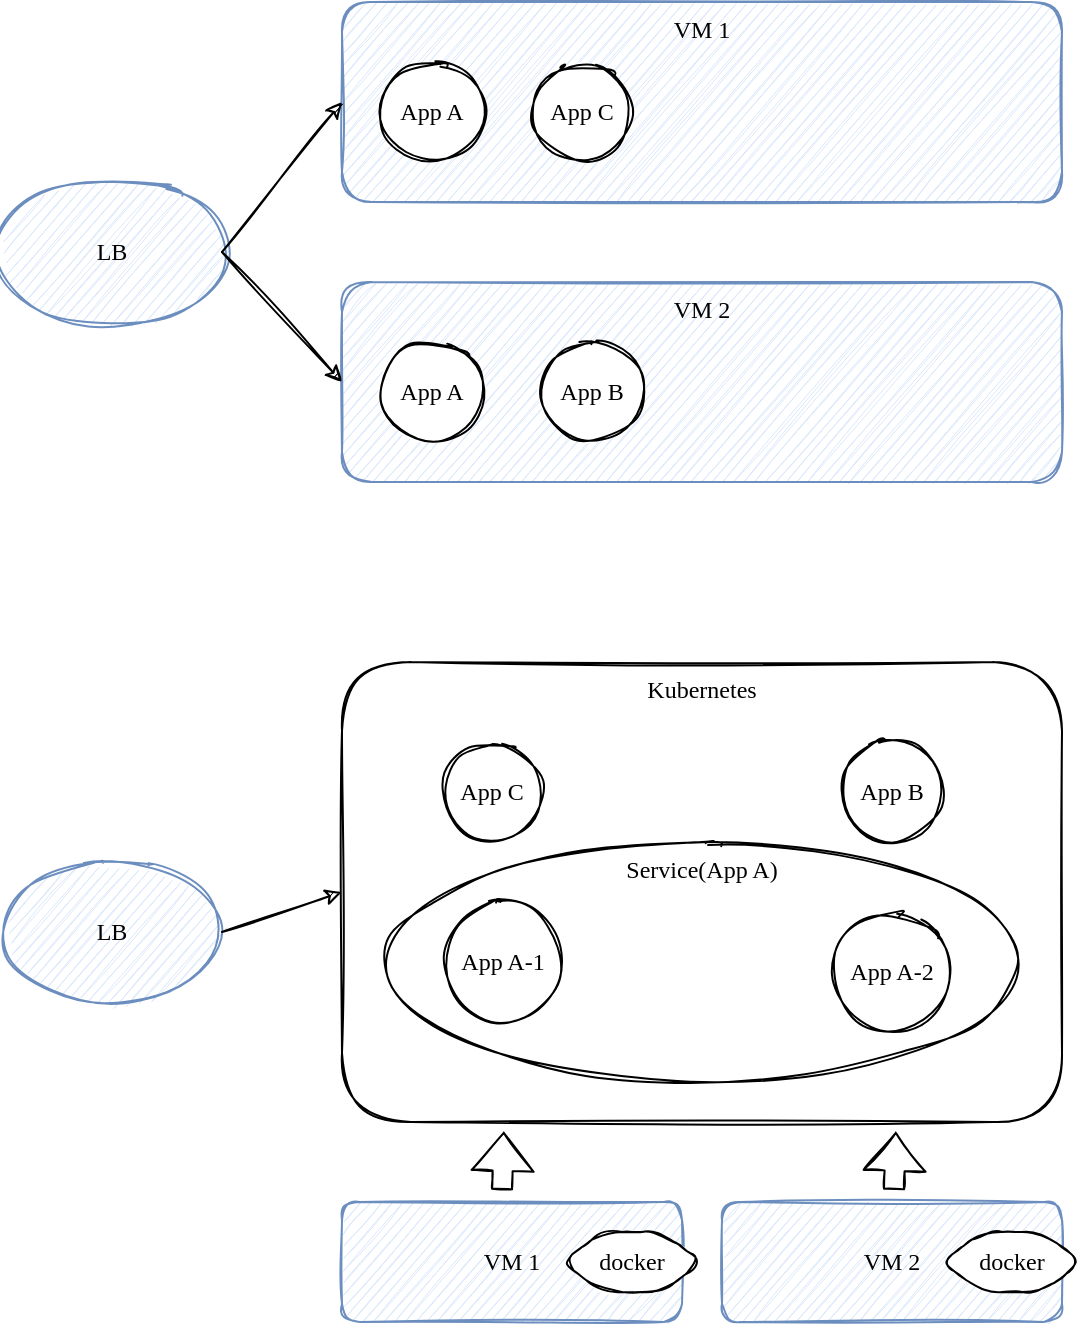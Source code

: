<mxfile version="15.7.3" type="github">
  <diagram id="wxM91KjtH2dgA9Pzv15Z" name="Page-1">
    <mxGraphModel dx="770" dy="535" grid="1" gridSize="10" guides="1" tooltips="1" connect="1" arrows="1" fold="1" page="1" pageScale="1" pageWidth="827" pageHeight="1169" math="0" shadow="0">
      <root>
        <mxCell id="0" />
        <mxCell id="1" parent="0" />
        <mxCell id="xDMgqfDPusgay3Z4_gQc-1" value="LB" style="ellipse;whiteSpace=wrap;html=1;sketch=1;rounded=1;fontFamily=Comic Sans MS;fillColor=#dae8fc;strokeColor=#6c8ebf;" vertex="1" parent="1">
          <mxGeometry x="160" y="160" width="110" height="70" as="geometry" />
        </mxCell>
        <mxCell id="xDMgqfDPusgay3Z4_gQc-2" value="VM 1" style="whiteSpace=wrap;html=1;verticalAlign=top;sketch=1;rounded=1;fillColor=#dae8fc;strokeColor=#6c8ebf;fontFamily=Comic Sans MS;" vertex="1" parent="1">
          <mxGeometry x="330" y="70" width="360" height="100" as="geometry" />
        </mxCell>
        <mxCell id="xDMgqfDPusgay3Z4_gQc-4" value="VM 2" style="whiteSpace=wrap;html=1;verticalAlign=top;sketch=1;rounded=1;fillColor=#dae8fc;strokeColor=#6c8ebf;fontFamily=Comic Sans MS;" vertex="1" parent="1">
          <mxGeometry x="330" y="210" width="360" height="100" as="geometry" />
        </mxCell>
        <mxCell id="xDMgqfDPusgay3Z4_gQc-5" value="App A" style="ellipse;whiteSpace=wrap;html=1;aspect=fixed;verticalAlign=middle;sketch=1;rounded=1;fontFamily=Comic Sans MS;" vertex="1" parent="1">
          <mxGeometry x="350" y="240" width="50" height="50" as="geometry" />
        </mxCell>
        <mxCell id="xDMgqfDPusgay3Z4_gQc-6" value="App A" style="ellipse;whiteSpace=wrap;html=1;aspect=fixed;verticalAlign=middle;sketch=1;rounded=1;fontFamily=Comic Sans MS;" vertex="1" parent="1">
          <mxGeometry x="350" y="100" width="50" height="50" as="geometry" />
        </mxCell>
        <mxCell id="xDMgqfDPusgay3Z4_gQc-7" value="App B" style="ellipse;whiteSpace=wrap;html=1;aspect=fixed;verticalAlign=middle;sketch=1;rounded=1;fontFamily=Comic Sans MS;" vertex="1" parent="1">
          <mxGeometry x="430" y="240" width="50" height="50" as="geometry" />
        </mxCell>
        <mxCell id="xDMgqfDPusgay3Z4_gQc-8" value="" style="endArrow=classic;html=1;rounded=1;sketch=1;exitX=1;exitY=0.5;exitDx=0;exitDy=0;entryX=0;entryY=0.5;entryDx=0;entryDy=0;fontFamily=Comic Sans MS;" edge="1" parent="1" source="xDMgqfDPusgay3Z4_gQc-1" target="xDMgqfDPusgay3Z4_gQc-4">
          <mxGeometry width="50" height="50" relative="1" as="geometry">
            <mxPoint x="230" y="340" as="sourcePoint" />
            <mxPoint x="280" y="290" as="targetPoint" />
          </mxGeometry>
        </mxCell>
        <mxCell id="xDMgqfDPusgay3Z4_gQc-9" value="" style="endArrow=classic;html=1;rounded=1;sketch=1;exitX=1;exitY=0.5;exitDx=0;exitDy=0;fontFamily=Comic Sans MS;" edge="1" parent="1" source="xDMgqfDPusgay3Z4_gQc-1">
          <mxGeometry width="50" height="50" relative="1" as="geometry">
            <mxPoint x="240" y="320" as="sourcePoint" />
            <mxPoint x="330" y="120" as="targetPoint" />
          </mxGeometry>
        </mxCell>
        <mxCell id="xDMgqfDPusgay3Z4_gQc-11" value="Kubernetes" style="rounded=1;whiteSpace=wrap;html=1;sketch=1;verticalAlign=top;fontFamily=Comic Sans MS;" vertex="1" parent="1">
          <mxGeometry x="330" y="400" width="360" height="230" as="geometry" />
        </mxCell>
        <mxCell id="xDMgqfDPusgay3Z4_gQc-13" value="App B" style="ellipse;whiteSpace=wrap;html=1;aspect=fixed;verticalAlign=middle;sketch=1;rounded=1;fontFamily=Comic Sans MS;" vertex="1" parent="1">
          <mxGeometry x="580" y="440" width="50" height="50" as="geometry" />
        </mxCell>
        <mxCell id="xDMgqfDPusgay3Z4_gQc-14" value="App C" style="ellipse;whiteSpace=wrap;html=1;aspect=fixed;verticalAlign=middle;sketch=1;rounded=1;fontFamily=Comic Sans MS;" vertex="1" parent="1">
          <mxGeometry x="425" y="100" width="50" height="50" as="geometry" />
        </mxCell>
        <mxCell id="xDMgqfDPusgay3Z4_gQc-15" value="VM 1" style="rounded=1;whiteSpace=wrap;html=1;sketch=1;verticalAlign=middle;fontFamily=Comic Sans MS;fillColor=#dae8fc;strokeColor=#6c8ebf;" vertex="1" parent="1">
          <mxGeometry x="330" y="670" width="170" height="60" as="geometry" />
        </mxCell>
        <mxCell id="xDMgqfDPusgay3Z4_gQc-16" value="VM 2" style="rounded=1;whiteSpace=wrap;html=1;sketch=1;verticalAlign=middle;fontFamily=Comic Sans MS;fillColor=#dae8fc;strokeColor=#6c8ebf;" vertex="1" parent="1">
          <mxGeometry x="520" y="670" width="170" height="60" as="geometry" />
        </mxCell>
        <mxCell id="xDMgqfDPusgay3Z4_gQc-18" value="App C" style="ellipse;whiteSpace=wrap;html=1;aspect=fixed;verticalAlign=middle;sketch=1;rounded=1;fontFamily=Comic Sans MS;" vertex="1" parent="1">
          <mxGeometry x="380" y="440" width="50" height="50" as="geometry" />
        </mxCell>
        <mxCell id="xDMgqfDPusgay3Z4_gQc-19" value="Service(App A)" style="ellipse;whiteSpace=wrap;html=1;rounded=1;sketch=1;verticalAlign=top;fontFamily=Comic Sans MS;" vertex="1" parent="1">
          <mxGeometry x="350" y="490" width="320" height="120" as="geometry" />
        </mxCell>
        <mxCell id="xDMgqfDPusgay3Z4_gQc-17" value="App A-2" style="ellipse;whiteSpace=wrap;html=1;aspect=fixed;verticalAlign=middle;sketch=1;rounded=1;fontFamily=Comic Sans MS;" vertex="1" parent="1">
          <mxGeometry x="575" y="525" width="60" height="60" as="geometry" />
        </mxCell>
        <mxCell id="xDMgqfDPusgay3Z4_gQc-12" value="App A-1" style="ellipse;whiteSpace=wrap;html=1;aspect=fixed;verticalAlign=middle;sketch=1;rounded=1;fontFamily=Comic Sans MS;" vertex="1" parent="1">
          <mxGeometry x="381.25" y="520.63" width="58.75" height="58.75" as="geometry" />
        </mxCell>
        <mxCell id="xDMgqfDPusgay3Z4_gQc-20" value="docker" style="shape=hexagon;perimeter=hexagonPerimeter2;whiteSpace=wrap;html=1;fixedSize=1;rounded=1;sketch=1;verticalAlign=middle;fontFamily=Comic Sans MS;" vertex="1" parent="1">
          <mxGeometry x="440" y="685" width="70" height="30" as="geometry" />
        </mxCell>
        <mxCell id="xDMgqfDPusgay3Z4_gQc-21" value="docker" style="shape=hexagon;perimeter=hexagonPerimeter2;whiteSpace=wrap;html=1;fixedSize=1;rounded=1;sketch=1;verticalAlign=middle;fontFamily=Comic Sans MS;" vertex="1" parent="1">
          <mxGeometry x="630" y="685" width="70" height="30" as="geometry" />
        </mxCell>
        <mxCell id="xDMgqfDPusgay3Z4_gQc-22" value="LB" style="ellipse;whiteSpace=wrap;html=1;sketch=1;rounded=1;fontFamily=Comic Sans MS;fillColor=#dae8fc;strokeColor=#6c8ebf;" vertex="1" parent="1">
          <mxGeometry x="160" y="500" width="110" height="70" as="geometry" />
        </mxCell>
        <mxCell id="xDMgqfDPusgay3Z4_gQc-23" value="" style="endArrow=classic;html=1;rounded=1;sketch=1;exitX=1;exitY=0.5;exitDx=0;exitDy=0;entryX=0;entryY=0.5;entryDx=0;entryDy=0;fontFamily=Comic Sans MS;" edge="1" parent="1" source="xDMgqfDPusgay3Z4_gQc-22" target="xDMgqfDPusgay3Z4_gQc-11">
          <mxGeometry width="50" height="50" relative="1" as="geometry">
            <mxPoint x="300" y="480" as="sourcePoint" />
            <mxPoint x="350" y="430" as="targetPoint" />
          </mxGeometry>
        </mxCell>
        <mxCell id="xDMgqfDPusgay3Z4_gQc-24" value="" style="shape=flexArrow;endArrow=classic;html=1;rounded=1;sketch=1;fontFamily=Comic Sans MS;entryX=0.197;entryY=1.004;entryDx=0;entryDy=0;entryPerimeter=0;" edge="1" parent="1">
          <mxGeometry width="50" height="50" relative="1" as="geometry">
            <mxPoint x="410" y="664" as="sourcePoint" />
            <mxPoint x="410.92" y="634.92" as="targetPoint" />
          </mxGeometry>
        </mxCell>
        <mxCell id="xDMgqfDPusgay3Z4_gQc-25" value="" style="shape=flexArrow;endArrow=classic;html=1;rounded=1;sketch=1;fontFamily=Comic Sans MS;entryX=0.197;entryY=1.004;entryDx=0;entryDy=0;entryPerimeter=0;" edge="1" parent="1">
          <mxGeometry width="50" height="50" relative="1" as="geometry">
            <mxPoint x="606" y="664" as="sourcePoint" />
            <mxPoint x="606.92" y="634.92" as="targetPoint" />
          </mxGeometry>
        </mxCell>
      </root>
    </mxGraphModel>
  </diagram>
</mxfile>
